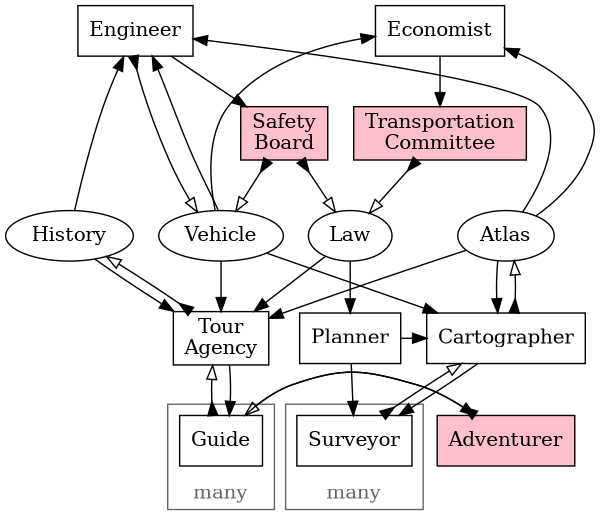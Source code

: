 digraph G {
	overlap=false;
	size="4,4";
	node [shape=box];


	//subgraph cluster_legend {
	//	rank="max";
	//	Human [style=filled, fillcolor=pink];
	//	Data [shape=ellipse];
	//}

	Economist;
	Engineer;
    {
        rank="same";
        node [style=filled, fillcolor=pink];
        Committee [label="Transportation\nCommittee"];
        SafetyBoard [label="Safety\nBoard"];
    }
	{
		node [shape=ellipse];
		Vehicle;
		Law;
		Atlas;
		History;
	}
    Planner;
	TourAgency [label="Tour\nAgency"];

	subgraph cluster_survey {
		Surveyor;

		color = "#666666";
		fontcolor = "#666666";
		label = "many";
		labelloc = "b";
	}

	subgraph cluster_adventure {
		rank="max";
		Guide;
		{
			rank="max";
			Adventurer [style=filled, fillcolor=pink];
		}

		color = "#666666";
		fontcolor = "#666666";
		label = "many";
		labelloc = "b";
	}

	{ rank="min"; Engineer; Economist; }
	{ rank="same"; Vehicle; Law; Atlas; History; }
	{ rank="same"; Cartographer; Planner; TourAgency; }
	{ rank="max"; Adventurer; }


	// Workflow: Plan
	edge [dir=forward arrowhead=normal]; // pull
	Law -> Planner;
	Planner -> Surveyor;
	Planner -> Cartographer;

	// Workflow: Survey
	edge [dir=forward arrowhead=normal]; // pull
	Atlas -> Cartographer;
	Vehicle -> Cartographer;
	Cartographer -> Surveyor;
	edge [dir=both arrowtail=inv arrowhead=empty]; // push
	Surveyor -> Cartographer;
	Cartographer -> Atlas;

	// Workflow: Adventure
	edge [dir=forward arrowhead=normal]; // pull
	Law -> TourAgency;
	Atlas -> TourAgency;
	Vehicle -> TourAgency;
	TourAgency -> Guide;
	Guide -> Adventurer;
	History -> TourAgency;
	edge [dir=both arrowtail=inv arrowhead=empty]; // push
	Adventurer -> Guide;
	Guide -> TourAgency;
	TourAgency -> History;

	// Workflow: Engineer
	edge [dir=forward arrowhead=normal]; // pull
	History -> Engineer;
	Atlas -> Engineer;
	Vehicle -> Engineer;
	Engineer -> SafetyBoard;
	edge [dir=both arrowtail=inv arrowhead=empty]; // push
	Engineer -> Vehicle;
	SafetyBoard -> Vehicle;
	SafetyBoard -> Law;

	// Workflow: Legislate
	edge [dir=forward arrowhead=normal]; // pull
	Atlas -> Economist;
	Vehicle ->  Economist;
	Economist -> Committee;
	edge [dir=both arrowtail=inv arrowhead=empty]; // push
	Committee -> Law;
}
